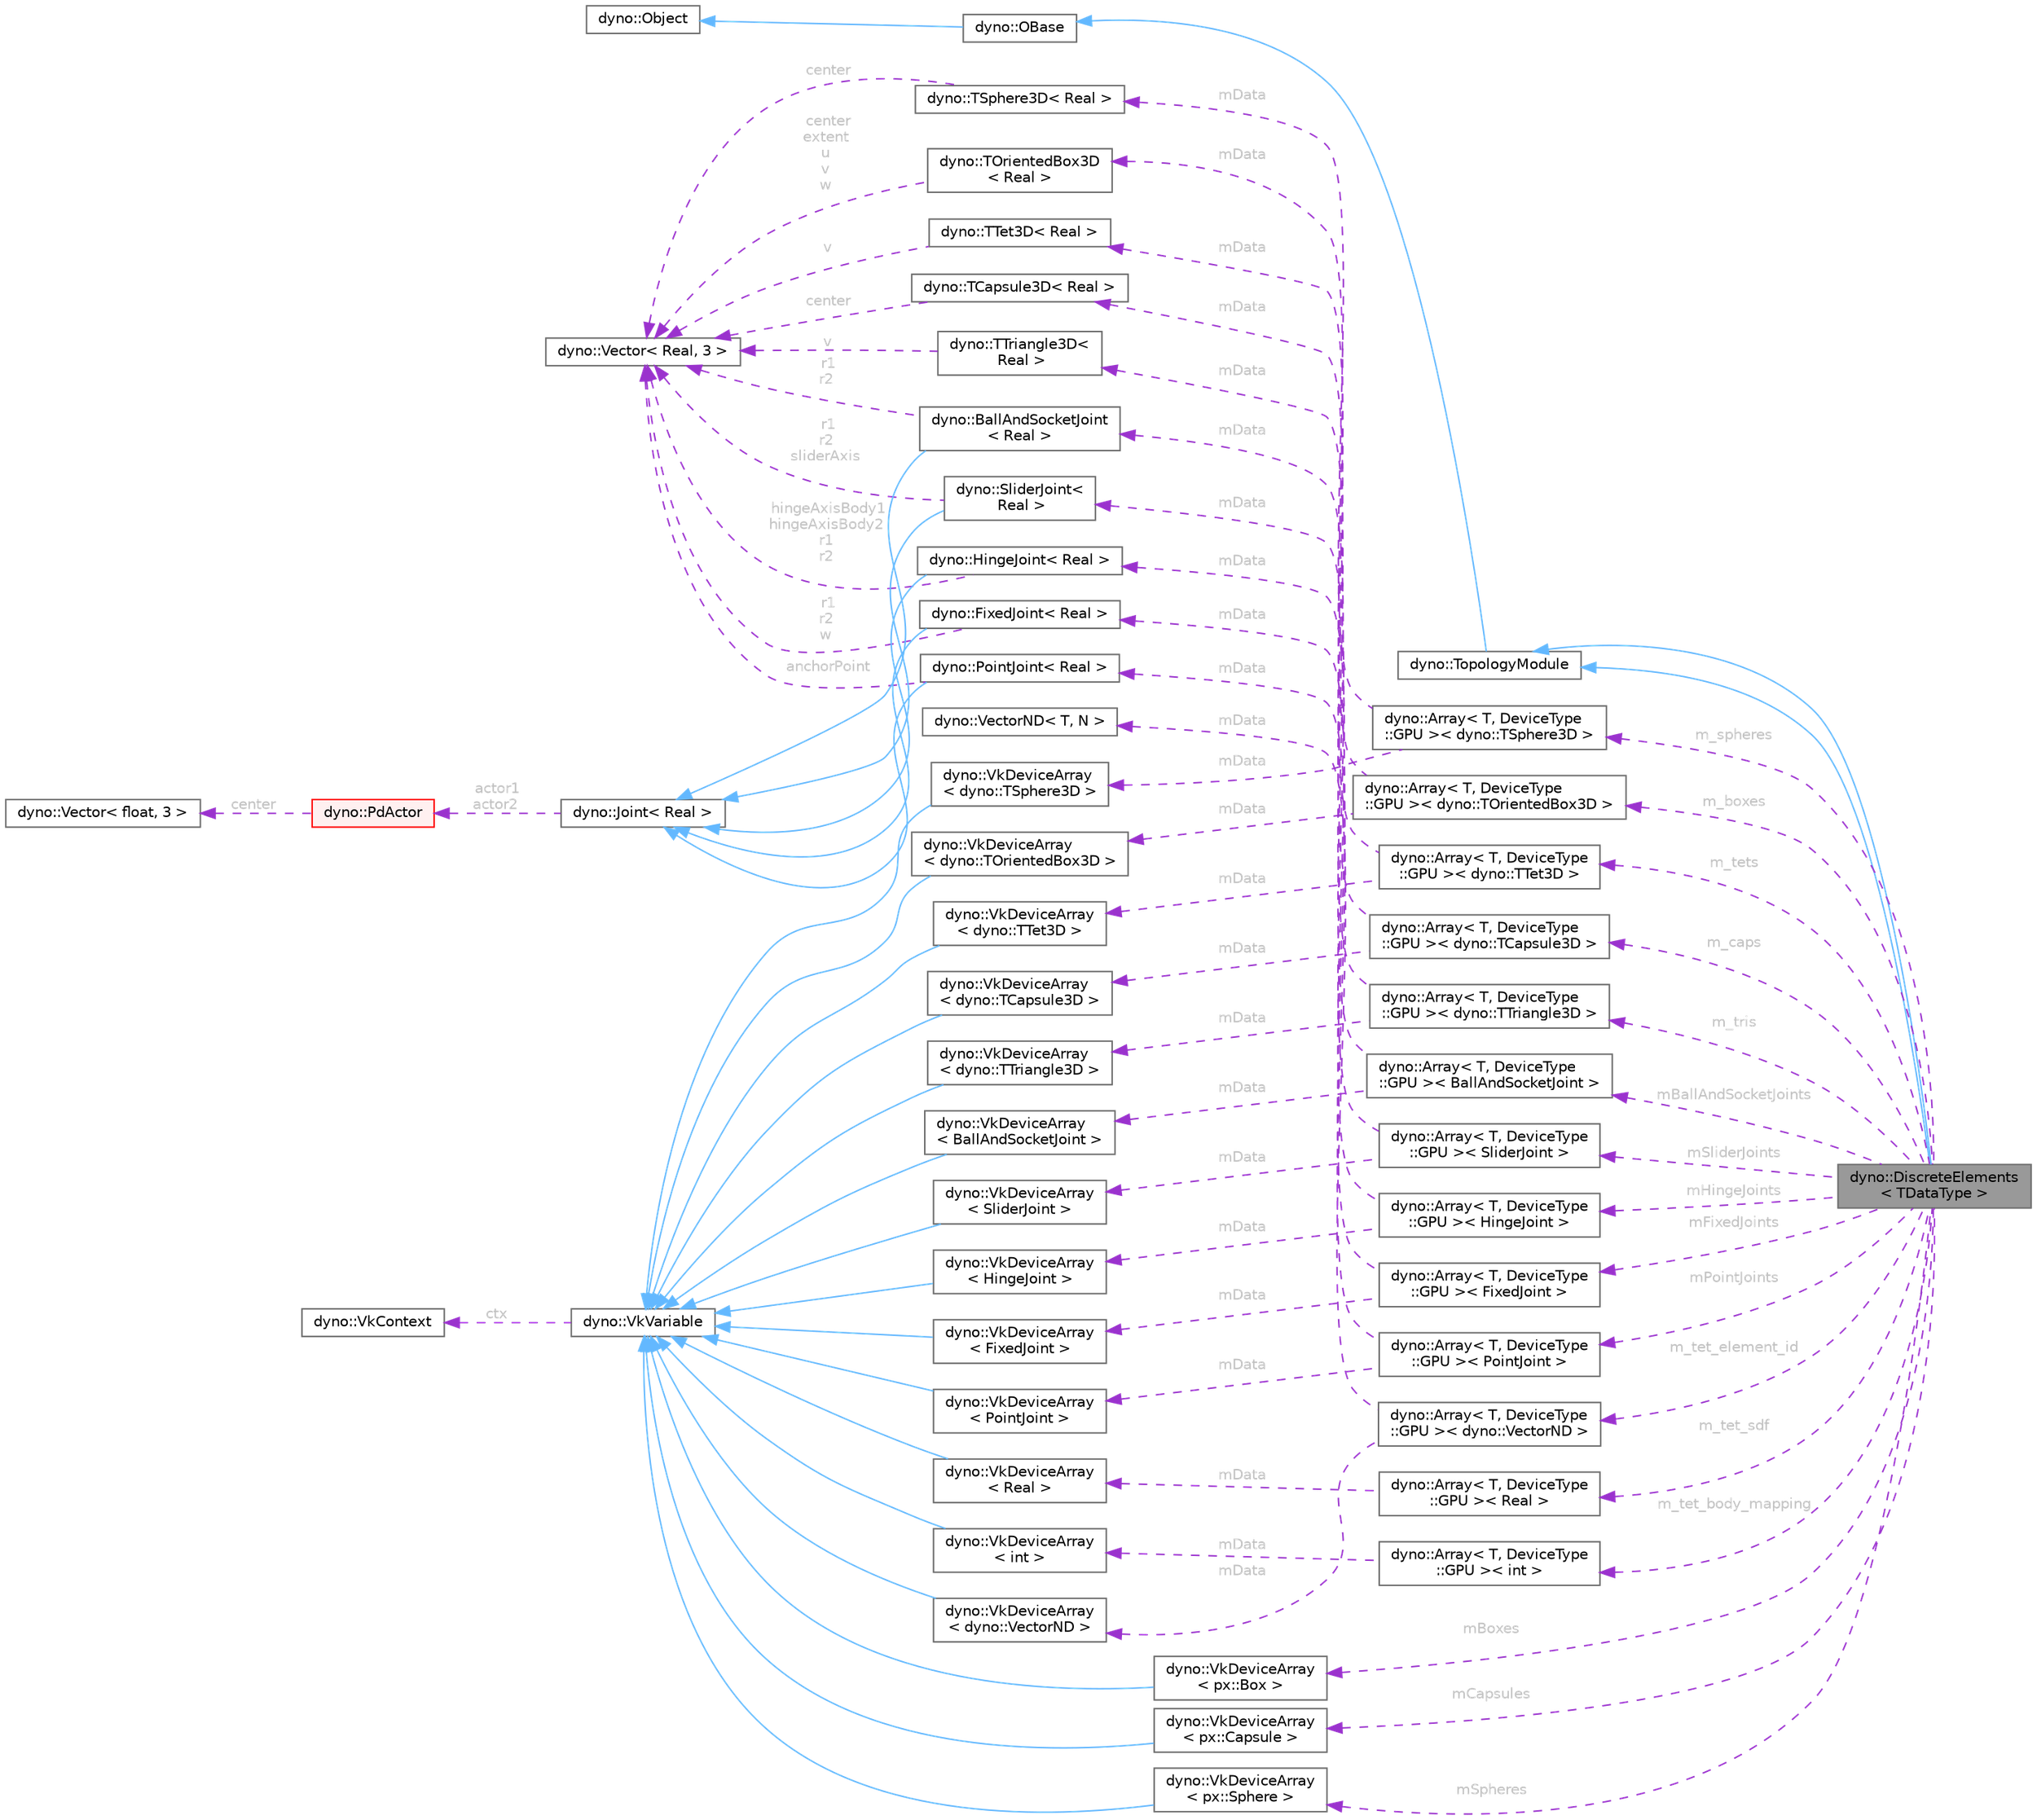 digraph "dyno::DiscreteElements&lt; TDataType &gt;"
{
 // LATEX_PDF_SIZE
  bgcolor="transparent";
  edge [fontname=Helvetica,fontsize=10,labelfontname=Helvetica,labelfontsize=10];
  node [fontname=Helvetica,fontsize=10,shape=box,height=0.2,width=0.4];
  rankdir="LR";
  Node1 [id="Node000001",label="dyno::DiscreteElements\l\< TDataType \>",height=0.2,width=0.4,color="gray40", fillcolor="grey60", style="filled", fontcolor="black",tooltip=" "];
  Node2 -> Node1 [id="edge1_Node000001_Node000002",dir="back",color="steelblue1",style="solid",tooltip=" "];
  Node2 [id="Node000002",label="dyno::TopologyModule",height=0.2,width=0.4,color="gray40", fillcolor="white", style="filled",URL="$classdyno_1_1_topology_module.html",tooltip=" "];
  Node3 -> Node2 [id="edge2_Node000002_Node000003",dir="back",color="steelblue1",style="solid",tooltip=" "];
  Node3 [id="Node000003",label="dyno::OBase",height=0.2,width=0.4,color="gray40", fillcolor="white", style="filled",URL="$classdyno_1_1_o_base.html",tooltip=" "];
  Node4 -> Node3 [id="edge3_Node000003_Node000004",dir="back",color="steelblue1",style="solid",tooltip=" "];
  Node4 [id="Node000004",label="dyno::Object",height=0.2,width=0.4,color="gray40", fillcolor="white", style="filled",URL="$classdyno_1_1_object.html",tooltip=" "];
  Node2 -> Node1 [id="edge4_Node000001_Node000002",dir="back",color="steelblue1",style="solid",tooltip=" "];
  Node5 -> Node1 [id="edge5_Node000001_Node000005",dir="back",color="darkorchid3",style="dashed",tooltip=" ",label=" m_spheres",fontcolor="grey" ];
  Node5 [id="Node000005",label="dyno::Array\< T, DeviceType\l::GPU \>\< dyno::TSphere3D \>",height=0.2,width=0.4,color="gray40", fillcolor="white", style="filled",URL="$classdyno_1_1_array_3_01_t_00_01_device_type_1_1_g_p_u_01_4.html",tooltip=" "];
  Node6 -> Node5 [id="edge6_Node000005_Node000006",dir="back",color="darkorchid3",style="dashed",tooltip=" ",label=" mData",fontcolor="grey" ];
  Node6 [id="Node000006",label="dyno::TSphere3D\< Real \>",height=0.2,width=0.4,color="gray40", fillcolor="white", style="filled",URL="$classdyno_1_1_t_sphere3_d.html",tooltip="3D geometric primitives in three-dimensional space"];
  Node7 -> Node6 [id="edge7_Node000006_Node000007",dir="back",color="darkorchid3",style="dashed",tooltip=" ",label=" center",fontcolor="grey" ];
  Node7 [id="Node000007",label="dyno::Vector\< Real, 3 \>",height=0.2,width=0.4,color="gray40", fillcolor="white", style="filled",URL="$classdyno_1_1_vector.html",tooltip=" "];
  Node8 -> Node5 [id="edge8_Node000005_Node000008",dir="back",color="darkorchid3",style="dashed",tooltip=" ",label=" mData",fontcolor="grey" ];
  Node8 [id="Node000008",label="dyno::VkDeviceArray\l\< dyno::TSphere3D \>",height=0.2,width=0.4,color="gray40", fillcolor="white", style="filled",URL="$classdyno_1_1_vk_device_array.html",tooltip=" "];
  Node9 -> Node8 [id="edge9_Node000008_Node000009",dir="back",color="steelblue1",style="solid",tooltip=" "];
  Node9 [id="Node000009",label="dyno::VkVariable",height=0.2,width=0.4,color="gray40", fillcolor="white", style="filled",URL="$classdyno_1_1_vk_variable.html",tooltip=" "];
  Node10 -> Node9 [id="edge10_Node000009_Node000010",dir="back",color="darkorchid3",style="dashed",tooltip=" ",label=" ctx",fontcolor="grey" ];
  Node10 [id="Node000010",label="dyno::VkContext",height=0.2,width=0.4,color="gray40", fillcolor="white", style="filled",URL="$classdyno_1_1_vk_context.html",tooltip=" "];
  Node11 -> Node1 [id="edge11_Node000001_Node000011",dir="back",color="darkorchid3",style="dashed",tooltip=" ",label=" m_boxes",fontcolor="grey" ];
  Node11 [id="Node000011",label="dyno::Array\< T, DeviceType\l::GPU \>\< dyno::TOrientedBox3D \>",height=0.2,width=0.4,color="gray40", fillcolor="white", style="filled",URL="$classdyno_1_1_array_3_01_t_00_01_device_type_1_1_g_p_u_01_4.html",tooltip=" "];
  Node12 -> Node11 [id="edge12_Node000011_Node000012",dir="back",color="darkorchid3",style="dashed",tooltip=" ",label=" mData",fontcolor="grey" ];
  Node12 [id="Node000012",label="dyno::TOrientedBox3D\l\< Real \>",height=0.2,width=0.4,color="gray40", fillcolor="white", style="filled",URL="$classdyno_1_1_t_oriented_box3_d.html",tooltip=" "];
  Node7 -> Node12 [id="edge13_Node000012_Node000007",dir="back",color="darkorchid3",style="dashed",tooltip=" ",label=" center\nextent\nu\nv\nw",fontcolor="grey" ];
  Node13 -> Node11 [id="edge14_Node000011_Node000013",dir="back",color="darkorchid3",style="dashed",tooltip=" ",label=" mData",fontcolor="grey" ];
  Node13 [id="Node000013",label="dyno::VkDeviceArray\l\< dyno::TOrientedBox3D \>",height=0.2,width=0.4,color="gray40", fillcolor="white", style="filled",URL="$classdyno_1_1_vk_device_array.html",tooltip=" "];
  Node9 -> Node13 [id="edge15_Node000013_Node000009",dir="back",color="steelblue1",style="solid",tooltip=" "];
  Node14 -> Node1 [id="edge16_Node000001_Node000014",dir="back",color="darkorchid3",style="dashed",tooltip=" ",label=" m_tets",fontcolor="grey" ];
  Node14 [id="Node000014",label="dyno::Array\< T, DeviceType\l::GPU \>\< dyno::TTet3D \>",height=0.2,width=0.4,color="gray40", fillcolor="white", style="filled",URL="$classdyno_1_1_array_3_01_t_00_01_device_type_1_1_g_p_u_01_4.html",tooltip=" "];
  Node15 -> Node14 [id="edge17_Node000014_Node000015",dir="back",color="darkorchid3",style="dashed",tooltip=" ",label=" mData",fontcolor="grey" ];
  Node15 [id="Node000015",label="dyno::TTet3D\< Real \>",height=0.2,width=0.4,color="gray40", fillcolor="white", style="filled",URL="$classdyno_1_1_t_tet3_d.html",tooltip="vertices are ordered so that the normal vectors for the triangular faces point outwards"];
  Node7 -> Node15 [id="edge18_Node000015_Node000007",dir="back",color="darkorchid3",style="dashed",tooltip=" ",label=" v",fontcolor="grey" ];
  Node16 -> Node14 [id="edge19_Node000014_Node000016",dir="back",color="darkorchid3",style="dashed",tooltip=" ",label=" mData",fontcolor="grey" ];
  Node16 [id="Node000016",label="dyno::VkDeviceArray\l\< dyno::TTet3D \>",height=0.2,width=0.4,color="gray40", fillcolor="white", style="filled",URL="$classdyno_1_1_vk_device_array.html",tooltip=" "];
  Node9 -> Node16 [id="edge20_Node000016_Node000009",dir="back",color="steelblue1",style="solid",tooltip=" "];
  Node17 -> Node1 [id="edge21_Node000001_Node000017",dir="back",color="darkorchid3",style="dashed",tooltip=" ",label=" m_caps",fontcolor="grey" ];
  Node17 [id="Node000017",label="dyno::Array\< T, DeviceType\l::GPU \>\< dyno::TCapsule3D \>",height=0.2,width=0.4,color="gray40", fillcolor="white", style="filled",URL="$classdyno_1_1_array_3_01_t_00_01_device_type_1_1_g_p_u_01_4.html",tooltip=" "];
  Node18 -> Node17 [id="edge22_Node000017_Node000018",dir="back",color="darkorchid3",style="dashed",tooltip=" ",label=" mData",fontcolor="grey" ];
  Node18 [id="Node000018",label="dyno::TCapsule3D\< Real \>",height=0.2,width=0.4,color="gray40", fillcolor="white", style="filled",URL="$classdyno_1_1_t_capsule3_d.html",tooltip=" "];
  Node7 -> Node18 [id="edge23_Node000018_Node000007",dir="back",color="darkorchid3",style="dashed",tooltip=" ",label=" center",fontcolor="grey" ];
  Node19 -> Node17 [id="edge24_Node000017_Node000019",dir="back",color="darkorchid3",style="dashed",tooltip=" ",label=" mData",fontcolor="grey" ];
  Node19 [id="Node000019",label="dyno::VkDeviceArray\l\< dyno::TCapsule3D \>",height=0.2,width=0.4,color="gray40", fillcolor="white", style="filled",URL="$classdyno_1_1_vk_device_array.html",tooltip=" "];
  Node9 -> Node19 [id="edge25_Node000019_Node000009",dir="back",color="steelblue1",style="solid",tooltip=" "];
  Node20 -> Node1 [id="edge26_Node000001_Node000020",dir="back",color="darkorchid3",style="dashed",tooltip=" ",label=" m_tris",fontcolor="grey" ];
  Node20 [id="Node000020",label="dyno::Array\< T, DeviceType\l::GPU \>\< dyno::TTriangle3D \>",height=0.2,width=0.4,color="gray40", fillcolor="white", style="filled",URL="$classdyno_1_1_array_3_01_t_00_01_device_type_1_1_g_p_u_01_4.html",tooltip=" "];
  Node21 -> Node20 [id="edge27_Node000020_Node000021",dir="back",color="darkorchid3",style="dashed",tooltip=" ",label=" mData",fontcolor="grey" ];
  Node21 [id="Node000021",label="dyno::TTriangle3D\<\l Real \>",height=0.2,width=0.4,color="gray40", fillcolor="white", style="filled",URL="$classdyno_1_1_t_triangle3_d.html",tooltip=" "];
  Node7 -> Node21 [id="edge28_Node000021_Node000007",dir="back",color="darkorchid3",style="dashed",tooltip=" ",label=" v",fontcolor="grey" ];
  Node22 -> Node20 [id="edge29_Node000020_Node000022",dir="back",color="darkorchid3",style="dashed",tooltip=" ",label=" mData",fontcolor="grey" ];
  Node22 [id="Node000022",label="dyno::VkDeviceArray\l\< dyno::TTriangle3D \>",height=0.2,width=0.4,color="gray40", fillcolor="white", style="filled",URL="$classdyno_1_1_vk_device_array.html",tooltip=" "];
  Node9 -> Node22 [id="edge30_Node000022_Node000009",dir="back",color="steelblue1",style="solid",tooltip=" "];
  Node23 -> Node1 [id="edge31_Node000001_Node000023",dir="back",color="darkorchid3",style="dashed",tooltip=" ",label=" mBallAndSocketJoints",fontcolor="grey" ];
  Node23 [id="Node000023",label="dyno::Array\< T, DeviceType\l::GPU \>\< BallAndSocketJoint \>",height=0.2,width=0.4,color="gray40", fillcolor="white", style="filled",URL="$classdyno_1_1_array_3_01_t_00_01_device_type_1_1_g_p_u_01_4.html",tooltip=" "];
  Node24 -> Node23 [id="edge32_Node000023_Node000024",dir="back",color="darkorchid3",style="dashed",tooltip=" ",label=" mData",fontcolor="grey" ];
  Node24 [id="Node000024",label="dyno::BallAndSocketJoint\l\< Real \>",height=0.2,width=0.4,color="gray40", fillcolor="white", style="filled",URL="$classdyno_1_1_ball_and_socket_joint.html",tooltip=" "];
  Node25 -> Node24 [id="edge33_Node000024_Node000025",dir="back",color="steelblue1",style="solid",tooltip=" "];
  Node25 [id="Node000025",label="dyno::Joint\< Real \>",height=0.2,width=0.4,color="gray40", fillcolor="white", style="filled",URL="$classdyno_1_1_joint.html",tooltip=" "];
  Node26 -> Node25 [id="edge34_Node000025_Node000026",dir="back",color="darkorchid3",style="dashed",tooltip=" ",label=" actor1\nactor2",fontcolor="grey" ];
  Node26 [id="Node000026",label="dyno::PdActor",height=0.2,width=0.4,color="red", fillcolor="#FFF0F0", style="filled",URL="$classdyno_1_1_pd_actor.html",tooltip=" "];
  Node27 -> Node26 [id="edge35_Node000026_Node000027",dir="back",color="darkorchid3",style="dashed",tooltip=" ",label=" center",fontcolor="grey" ];
  Node27 [id="Node000027",label="dyno::Vector\< float, 3 \>",height=0.2,width=0.4,color="gray40", fillcolor="white", style="filled",URL="$classdyno_1_1_vector.html",tooltip=" "];
  Node7 -> Node24 [id="edge36_Node000024_Node000007",dir="back",color="darkorchid3",style="dashed",tooltip=" ",label=" r1\nr2",fontcolor="grey" ];
  Node29 -> Node23 [id="edge37_Node000023_Node000029",dir="back",color="darkorchid3",style="dashed",tooltip=" ",label=" mData",fontcolor="grey" ];
  Node29 [id="Node000029",label="dyno::VkDeviceArray\l\< BallAndSocketJoint \>",height=0.2,width=0.4,color="gray40", fillcolor="white", style="filled",URL="$classdyno_1_1_vk_device_array.html",tooltip=" "];
  Node9 -> Node29 [id="edge38_Node000029_Node000009",dir="back",color="steelblue1",style="solid",tooltip=" "];
  Node30 -> Node1 [id="edge39_Node000001_Node000030",dir="back",color="darkorchid3",style="dashed",tooltip=" ",label=" mSliderJoints",fontcolor="grey" ];
  Node30 [id="Node000030",label="dyno::Array\< T, DeviceType\l::GPU \>\< SliderJoint \>",height=0.2,width=0.4,color="gray40", fillcolor="white", style="filled",URL="$classdyno_1_1_array_3_01_t_00_01_device_type_1_1_g_p_u_01_4.html",tooltip=" "];
  Node31 -> Node30 [id="edge40_Node000030_Node000031",dir="back",color="darkorchid3",style="dashed",tooltip=" ",label=" mData",fontcolor="grey" ];
  Node31 [id="Node000031",label="dyno::SliderJoint\<\l Real \>",height=0.2,width=0.4,color="gray40", fillcolor="white", style="filled",URL="$classdyno_1_1_slider_joint.html",tooltip=" "];
  Node25 -> Node31 [id="edge41_Node000031_Node000025",dir="back",color="steelblue1",style="solid",tooltip=" "];
  Node7 -> Node31 [id="edge42_Node000031_Node000007",dir="back",color="darkorchid3",style="dashed",tooltip=" ",label=" r1\nr2\nsliderAxis",fontcolor="grey" ];
  Node32 -> Node30 [id="edge43_Node000030_Node000032",dir="back",color="darkorchid3",style="dashed",tooltip=" ",label=" mData",fontcolor="grey" ];
  Node32 [id="Node000032",label="dyno::VkDeviceArray\l\< SliderJoint \>",height=0.2,width=0.4,color="gray40", fillcolor="white", style="filled",URL="$classdyno_1_1_vk_device_array.html",tooltip=" "];
  Node9 -> Node32 [id="edge44_Node000032_Node000009",dir="back",color="steelblue1",style="solid",tooltip=" "];
  Node33 -> Node1 [id="edge45_Node000001_Node000033",dir="back",color="darkorchid3",style="dashed",tooltip=" ",label=" mHingeJoints",fontcolor="grey" ];
  Node33 [id="Node000033",label="dyno::Array\< T, DeviceType\l::GPU \>\< HingeJoint \>",height=0.2,width=0.4,color="gray40", fillcolor="white", style="filled",URL="$classdyno_1_1_array_3_01_t_00_01_device_type_1_1_g_p_u_01_4.html",tooltip=" "];
  Node34 -> Node33 [id="edge46_Node000033_Node000034",dir="back",color="darkorchid3",style="dashed",tooltip=" ",label=" mData",fontcolor="grey" ];
  Node34 [id="Node000034",label="dyno::HingeJoint\< Real \>",height=0.2,width=0.4,color="gray40", fillcolor="white", style="filled",URL="$classdyno_1_1_hinge_joint.html",tooltip=" "];
  Node25 -> Node34 [id="edge47_Node000034_Node000025",dir="back",color="steelblue1",style="solid",tooltip=" "];
  Node7 -> Node34 [id="edge48_Node000034_Node000007",dir="back",color="darkorchid3",style="dashed",tooltip=" ",label=" hingeAxisBody1\nhingeAxisBody2\nr1\nr2",fontcolor="grey" ];
  Node35 -> Node33 [id="edge49_Node000033_Node000035",dir="back",color="darkorchid3",style="dashed",tooltip=" ",label=" mData",fontcolor="grey" ];
  Node35 [id="Node000035",label="dyno::VkDeviceArray\l\< HingeJoint \>",height=0.2,width=0.4,color="gray40", fillcolor="white", style="filled",URL="$classdyno_1_1_vk_device_array.html",tooltip=" "];
  Node9 -> Node35 [id="edge50_Node000035_Node000009",dir="back",color="steelblue1",style="solid",tooltip=" "];
  Node36 -> Node1 [id="edge51_Node000001_Node000036",dir="back",color="darkorchid3",style="dashed",tooltip=" ",label=" mFixedJoints",fontcolor="grey" ];
  Node36 [id="Node000036",label="dyno::Array\< T, DeviceType\l::GPU \>\< FixedJoint \>",height=0.2,width=0.4,color="gray40", fillcolor="white", style="filled",URL="$classdyno_1_1_array_3_01_t_00_01_device_type_1_1_g_p_u_01_4.html",tooltip=" "];
  Node37 -> Node36 [id="edge52_Node000036_Node000037",dir="back",color="darkorchid3",style="dashed",tooltip=" ",label=" mData",fontcolor="grey" ];
  Node37 [id="Node000037",label="dyno::FixedJoint\< Real \>",height=0.2,width=0.4,color="gray40", fillcolor="white", style="filled",URL="$classdyno_1_1_fixed_joint.html",tooltip=" "];
  Node25 -> Node37 [id="edge53_Node000037_Node000025",dir="back",color="steelblue1",style="solid",tooltip=" "];
  Node7 -> Node37 [id="edge54_Node000037_Node000007",dir="back",color="darkorchid3",style="dashed",tooltip=" ",label=" r1\nr2\nw",fontcolor="grey" ];
  Node38 -> Node36 [id="edge55_Node000036_Node000038",dir="back",color="darkorchid3",style="dashed",tooltip=" ",label=" mData",fontcolor="grey" ];
  Node38 [id="Node000038",label="dyno::VkDeviceArray\l\< FixedJoint \>",height=0.2,width=0.4,color="gray40", fillcolor="white", style="filled",URL="$classdyno_1_1_vk_device_array.html",tooltip=" "];
  Node9 -> Node38 [id="edge56_Node000038_Node000009",dir="back",color="steelblue1",style="solid",tooltip=" "];
  Node39 -> Node1 [id="edge57_Node000001_Node000039",dir="back",color="darkorchid3",style="dashed",tooltip=" ",label=" mPointJoints",fontcolor="grey" ];
  Node39 [id="Node000039",label="dyno::Array\< T, DeviceType\l::GPU \>\< PointJoint \>",height=0.2,width=0.4,color="gray40", fillcolor="white", style="filled",URL="$classdyno_1_1_array_3_01_t_00_01_device_type_1_1_g_p_u_01_4.html",tooltip=" "];
  Node40 -> Node39 [id="edge58_Node000039_Node000040",dir="back",color="darkorchid3",style="dashed",tooltip=" ",label=" mData",fontcolor="grey" ];
  Node40 [id="Node000040",label="dyno::PointJoint\< Real \>",height=0.2,width=0.4,color="gray40", fillcolor="white", style="filled",URL="$classdyno_1_1_point_joint.html",tooltip=" "];
  Node25 -> Node40 [id="edge59_Node000040_Node000025",dir="back",color="steelblue1",style="solid",tooltip=" "];
  Node7 -> Node40 [id="edge60_Node000040_Node000007",dir="back",color="darkorchid3",style="dashed",tooltip=" ",label=" anchorPoint",fontcolor="grey" ];
  Node41 -> Node39 [id="edge61_Node000039_Node000041",dir="back",color="darkorchid3",style="dashed",tooltip=" ",label=" mData",fontcolor="grey" ];
  Node41 [id="Node000041",label="dyno::VkDeviceArray\l\< PointJoint \>",height=0.2,width=0.4,color="gray40", fillcolor="white", style="filled",URL="$classdyno_1_1_vk_device_array.html",tooltip=" "];
  Node9 -> Node41 [id="edge62_Node000041_Node000009",dir="back",color="steelblue1",style="solid",tooltip=" "];
  Node42 -> Node1 [id="edge63_Node000001_Node000042",dir="back",color="darkorchid3",style="dashed",tooltip=" ",label=" m_tet_sdf",fontcolor="grey" ];
  Node42 [id="Node000042",label="dyno::Array\< T, DeviceType\l::GPU \>\< Real \>",height=0.2,width=0.4,color="gray40", fillcolor="white", style="filled",URL="$classdyno_1_1_array_3_01_t_00_01_device_type_1_1_g_p_u_01_4.html",tooltip=" "];
  Node43 -> Node42 [id="edge64_Node000042_Node000043",dir="back",color="darkorchid3",style="dashed",tooltip=" ",label=" mData",fontcolor="grey" ];
  Node43 [id="Node000043",label="dyno::VkDeviceArray\l\< Real \>",height=0.2,width=0.4,color="gray40", fillcolor="white", style="filled",URL="$classdyno_1_1_vk_device_array.html",tooltip=" "];
  Node9 -> Node43 [id="edge65_Node000043_Node000009",dir="back",color="steelblue1",style="solid",tooltip=" "];
  Node44 -> Node1 [id="edge66_Node000001_Node000044",dir="back",color="darkorchid3",style="dashed",tooltip=" ",label=" m_tet_body_mapping",fontcolor="grey" ];
  Node44 [id="Node000044",label="dyno::Array\< T, DeviceType\l::GPU \>\< int \>",height=0.2,width=0.4,color="gray40", fillcolor="white", style="filled",URL="$classdyno_1_1_array_3_01_t_00_01_device_type_1_1_g_p_u_01_4.html",tooltip=" "];
  Node45 -> Node44 [id="edge67_Node000044_Node000045",dir="back",color="darkorchid3",style="dashed",tooltip=" ",label=" mData",fontcolor="grey" ];
  Node45 [id="Node000045",label="dyno::VkDeviceArray\l\< int \>",height=0.2,width=0.4,color="gray40", fillcolor="white", style="filled",URL="$classdyno_1_1_vk_device_array.html",tooltip=" "];
  Node9 -> Node45 [id="edge68_Node000045_Node000009",dir="back",color="steelblue1",style="solid",tooltip=" "];
  Node46 -> Node1 [id="edge69_Node000001_Node000046",dir="back",color="darkorchid3",style="dashed",tooltip=" ",label=" m_tet_element_id",fontcolor="grey" ];
  Node46 [id="Node000046",label="dyno::Array\< T, DeviceType\l::GPU \>\< dyno::VectorND \>",height=0.2,width=0.4,color="gray40", fillcolor="white", style="filled",URL="$classdyno_1_1_array_3_01_t_00_01_device_type_1_1_g_p_u_01_4.html",tooltip=" "];
  Node47 -> Node46 [id="edge70_Node000046_Node000047",dir="back",color="darkorchid3",style="dashed",tooltip=" ",label=" mData",fontcolor="grey" ];
  Node47 [id="Node000047",label="dyno::VectorND\< T, N \>",height=0.2,width=0.4,color="gray40", fillcolor="white", style="filled",URL="$classdyno_1_1_vector_n_d.html",tooltip=" "];
  Node48 -> Node46 [id="edge71_Node000046_Node000048",dir="back",color="darkorchid3",style="dashed",tooltip=" ",label=" mData",fontcolor="grey" ];
  Node48 [id="Node000048",label="dyno::VkDeviceArray\l\< dyno::VectorND \>",height=0.2,width=0.4,color="gray40", fillcolor="white", style="filled",URL="$classdyno_1_1_vk_device_array.html",tooltip=" "];
  Node9 -> Node48 [id="edge72_Node000048_Node000009",dir="back",color="steelblue1",style="solid",tooltip=" "];
  Node49 -> Node1 [id="edge73_Node000001_Node000049",dir="back",color="darkorchid3",style="dashed",tooltip=" ",label=" mBoxes",fontcolor="grey" ];
  Node49 [id="Node000049",label="dyno::VkDeviceArray\l\< px::Box \>",height=0.2,width=0.4,color="gray40", fillcolor="white", style="filled",URL="$classdyno_1_1_vk_device_array.html",tooltip=" "];
  Node9 -> Node49 [id="edge74_Node000049_Node000009",dir="back",color="steelblue1",style="solid",tooltip=" "];
  Node50 -> Node1 [id="edge75_Node000001_Node000050",dir="back",color="darkorchid3",style="dashed",tooltip=" ",label=" mCapsules",fontcolor="grey" ];
  Node50 [id="Node000050",label="dyno::VkDeviceArray\l\< px::Capsule \>",height=0.2,width=0.4,color="gray40", fillcolor="white", style="filled",URL="$classdyno_1_1_vk_device_array.html",tooltip=" "];
  Node9 -> Node50 [id="edge76_Node000050_Node000009",dir="back",color="steelblue1",style="solid",tooltip=" "];
  Node51 -> Node1 [id="edge77_Node000001_Node000051",dir="back",color="darkorchid3",style="dashed",tooltip=" ",label=" mSpheres",fontcolor="grey" ];
  Node51 [id="Node000051",label="dyno::VkDeviceArray\l\< px::Sphere \>",height=0.2,width=0.4,color="gray40", fillcolor="white", style="filled",URL="$classdyno_1_1_vk_device_array.html",tooltip=" "];
  Node9 -> Node51 [id="edge78_Node000051_Node000009",dir="back",color="steelblue1",style="solid",tooltip=" "];
}
